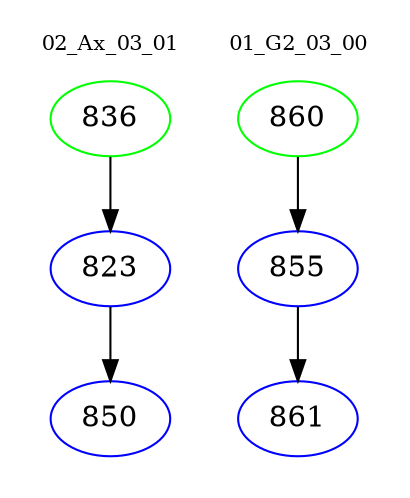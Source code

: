 digraph{
subgraph cluster_0 {
color = white
label = "02_Ax_03_01";
fontsize=10;
T0_836 [label="836", color="green"]
T0_836 -> T0_823 [color="black"]
T0_823 [label="823", color="blue"]
T0_823 -> T0_850 [color="black"]
T0_850 [label="850", color="blue"]
}
subgraph cluster_1 {
color = white
label = "01_G2_03_00";
fontsize=10;
T1_860 [label="860", color="green"]
T1_860 -> T1_855 [color="black"]
T1_855 [label="855", color="blue"]
T1_855 -> T1_861 [color="black"]
T1_861 [label="861", color="blue"]
}
}
